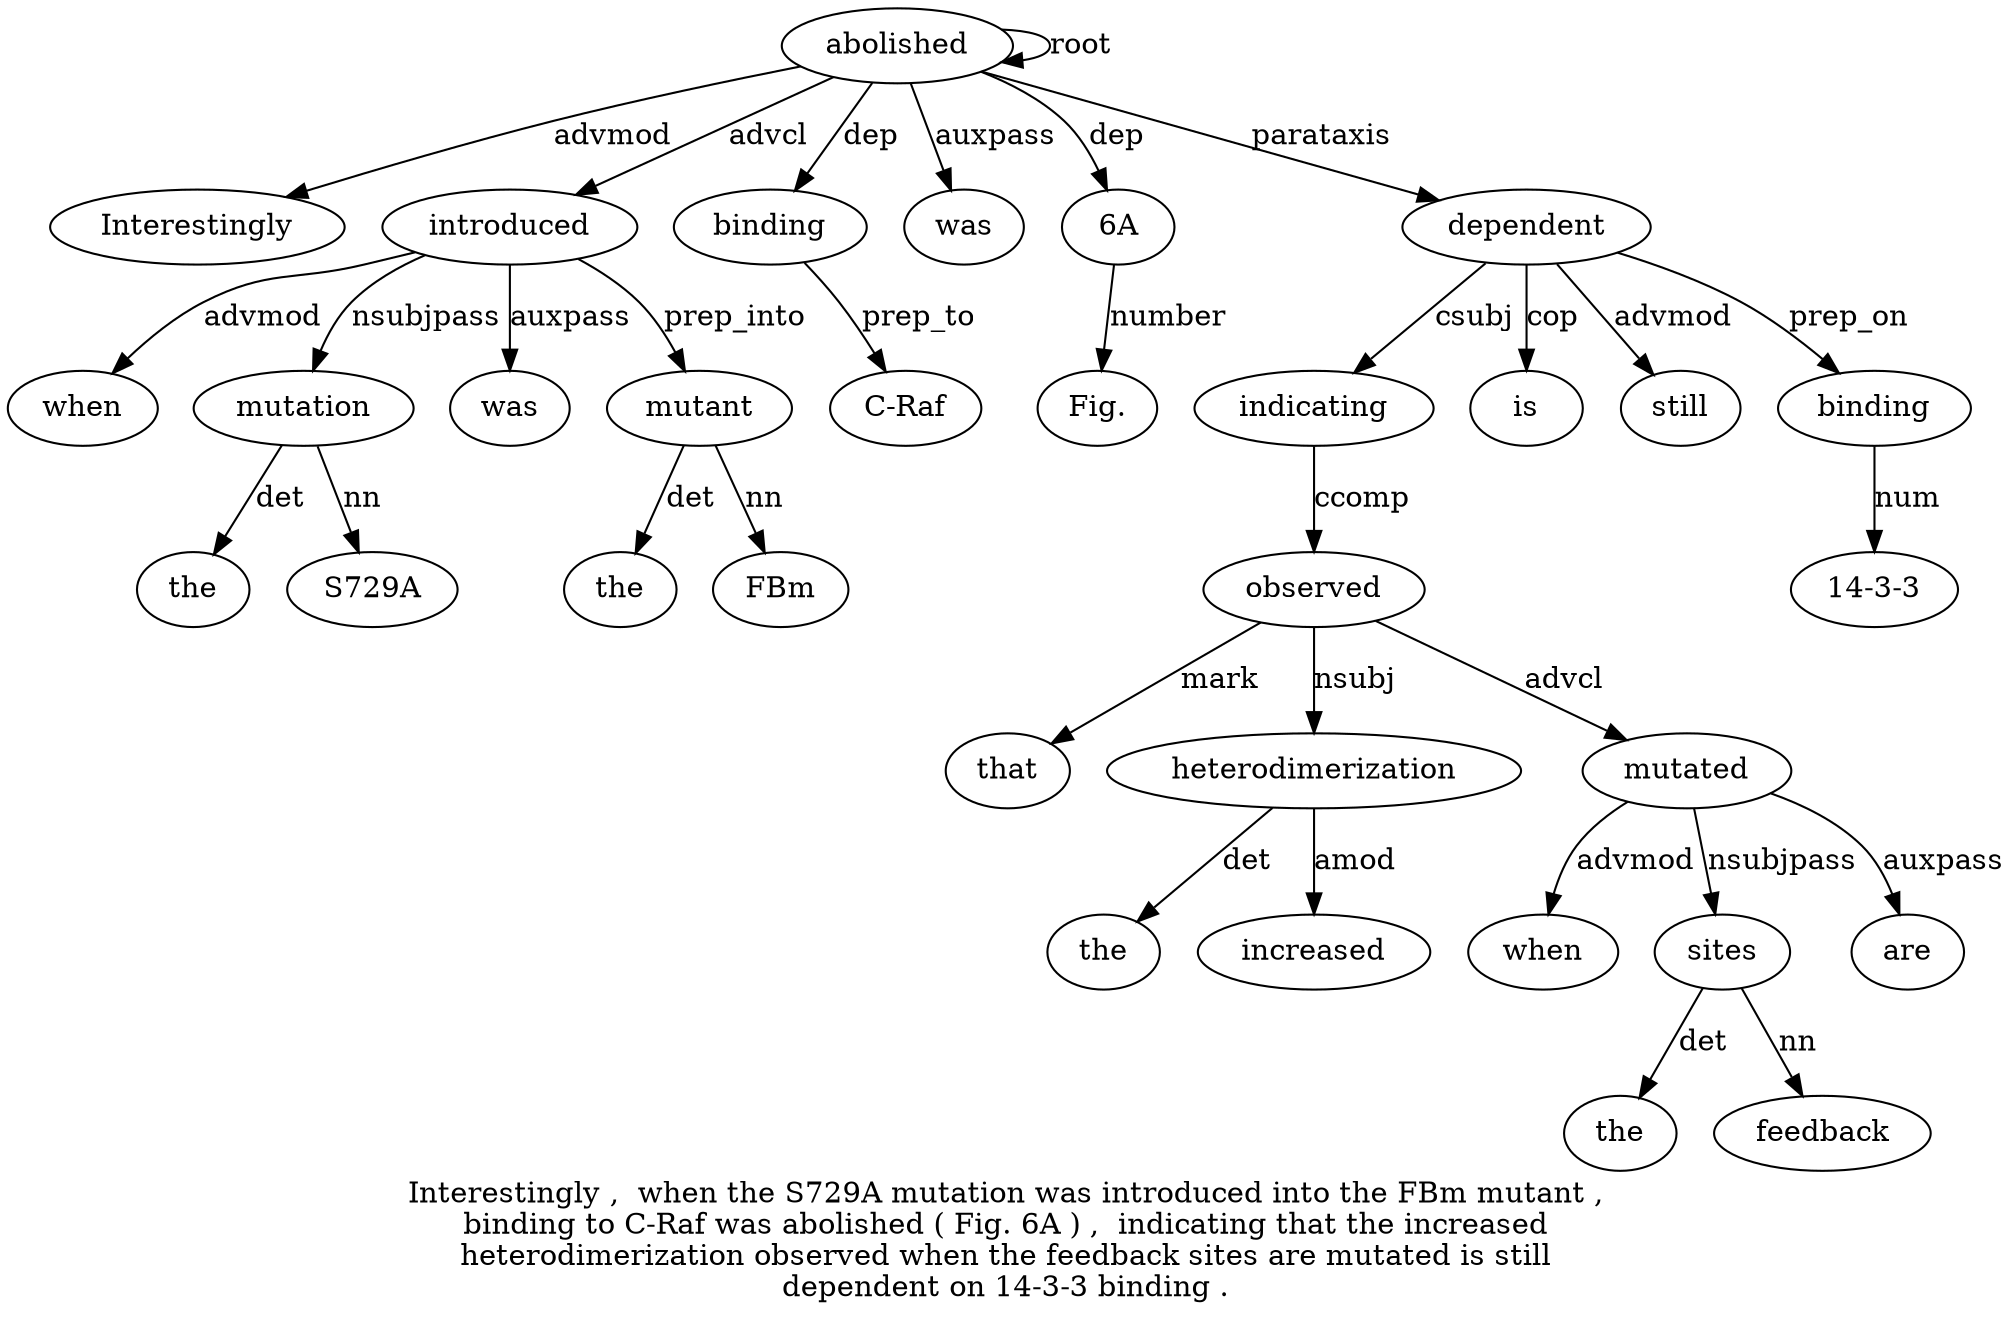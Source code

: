 digraph "Interestingly ,  when the S729A mutation was introduced into the FBm mutant ,  binding to C-Raf was abolished ( Fig. 6A ) ,  indicating that the increased heterodimerization observed when the feedback sites are mutated is still dependent on 14-3-3 binding ." {
label="Interestingly ,  when the S729A mutation was introduced into the FBm mutant ,
binding to C-Raf was abolished ( Fig. 6A ) ,  indicating that the increased
heterodimerization observed when the feedback sites are mutated is still
dependent on 14-3-3 binding .";
abolished18 [style=filled, fillcolor=white, label=abolished];
Interestingly1 [style=filled, fillcolor=white, label=Interestingly];
abolished18 -> Interestingly1  [label=advmod];
introduced8 [style=filled, fillcolor=white, label=introduced];
when3 [style=filled, fillcolor=white, label=when];
introduced8 -> when3  [label=advmod];
mutation6 [style=filled, fillcolor=white, label=mutation];
the4 [style=filled, fillcolor=white, label=the];
mutation6 -> the4  [label=det];
S729A5 [style=filled, fillcolor=white, label=S729A];
mutation6 -> S729A5  [label=nn];
introduced8 -> mutation6  [label=nsubjpass];
was7 [style=filled, fillcolor=white, label=was];
introduced8 -> was7  [label=auxpass];
abolished18 -> introduced8  [label=advcl];
mutant12 [style=filled, fillcolor=white, label=mutant];
the10 [style=filled, fillcolor=white, label=the];
mutant12 -> the10  [label=det];
FBm11 [style=filled, fillcolor=white, label=FBm];
mutant12 -> FBm11  [label=nn];
introduced8 -> mutant12  [label=prep_into];
binding14 [style=filled, fillcolor=white, label=binding];
abolished18 -> binding14  [label=dep];
"C-Raf16" [style=filled, fillcolor=white, label="C-Raf"];
binding14 -> "C-Raf16"  [label=prep_to];
was17 [style=filled, fillcolor=white, label=was];
abolished18 -> was17  [label=auxpass];
abolished18 -> abolished18  [label=root];
"6A21" [style=filled, fillcolor=white, label="6A"];
"Fig.20" [style=filled, fillcolor=white, label="Fig."];
"6A21" -> "Fig.20"  [label=number];
abolished18 -> "6A21"  [label=dep];
dependent38 [style=filled, fillcolor=white, label=dependent];
indicating24 [style=filled, fillcolor=white, label=indicating];
dependent38 -> indicating24  [label=csubj];
observed29 [style=filled, fillcolor=white, label=observed];
that25 [style=filled, fillcolor=white, label=that];
observed29 -> that25  [label=mark];
heterodimerization28 [style=filled, fillcolor=white, label=heterodimerization];
the26 [style=filled, fillcolor=white, label=the];
heterodimerization28 -> the26  [label=det];
increased27 [style=filled, fillcolor=white, label=increased];
heterodimerization28 -> increased27  [label=amod];
observed29 -> heterodimerization28  [label=nsubj];
indicating24 -> observed29  [label=ccomp];
mutated35 [style=filled, fillcolor=white, label=mutated];
when30 [style=filled, fillcolor=white, label=when];
mutated35 -> when30  [label=advmod];
sites33 [style=filled, fillcolor=white, label=sites];
the31 [style=filled, fillcolor=white, label=the];
sites33 -> the31  [label=det];
feedback32 [style=filled, fillcolor=white, label=feedback];
sites33 -> feedback32  [label=nn];
mutated35 -> sites33  [label=nsubjpass];
are34 [style=filled, fillcolor=white, label=are];
mutated35 -> are34  [label=auxpass];
observed29 -> mutated35  [label=advcl];
is36 [style=filled, fillcolor=white, label=is];
dependent38 -> is36  [label=cop];
still37 [style=filled, fillcolor=white, label=still];
dependent38 -> still37  [label=advmod];
abolished18 -> dependent38  [label=parataxis];
binding41 [style=filled, fillcolor=white, label=binding];
"14-3-30" [style=filled, fillcolor=white, label="14-3-3"];
binding41 -> "14-3-30"  [label=num];
dependent38 -> binding41  [label=prep_on];
}
